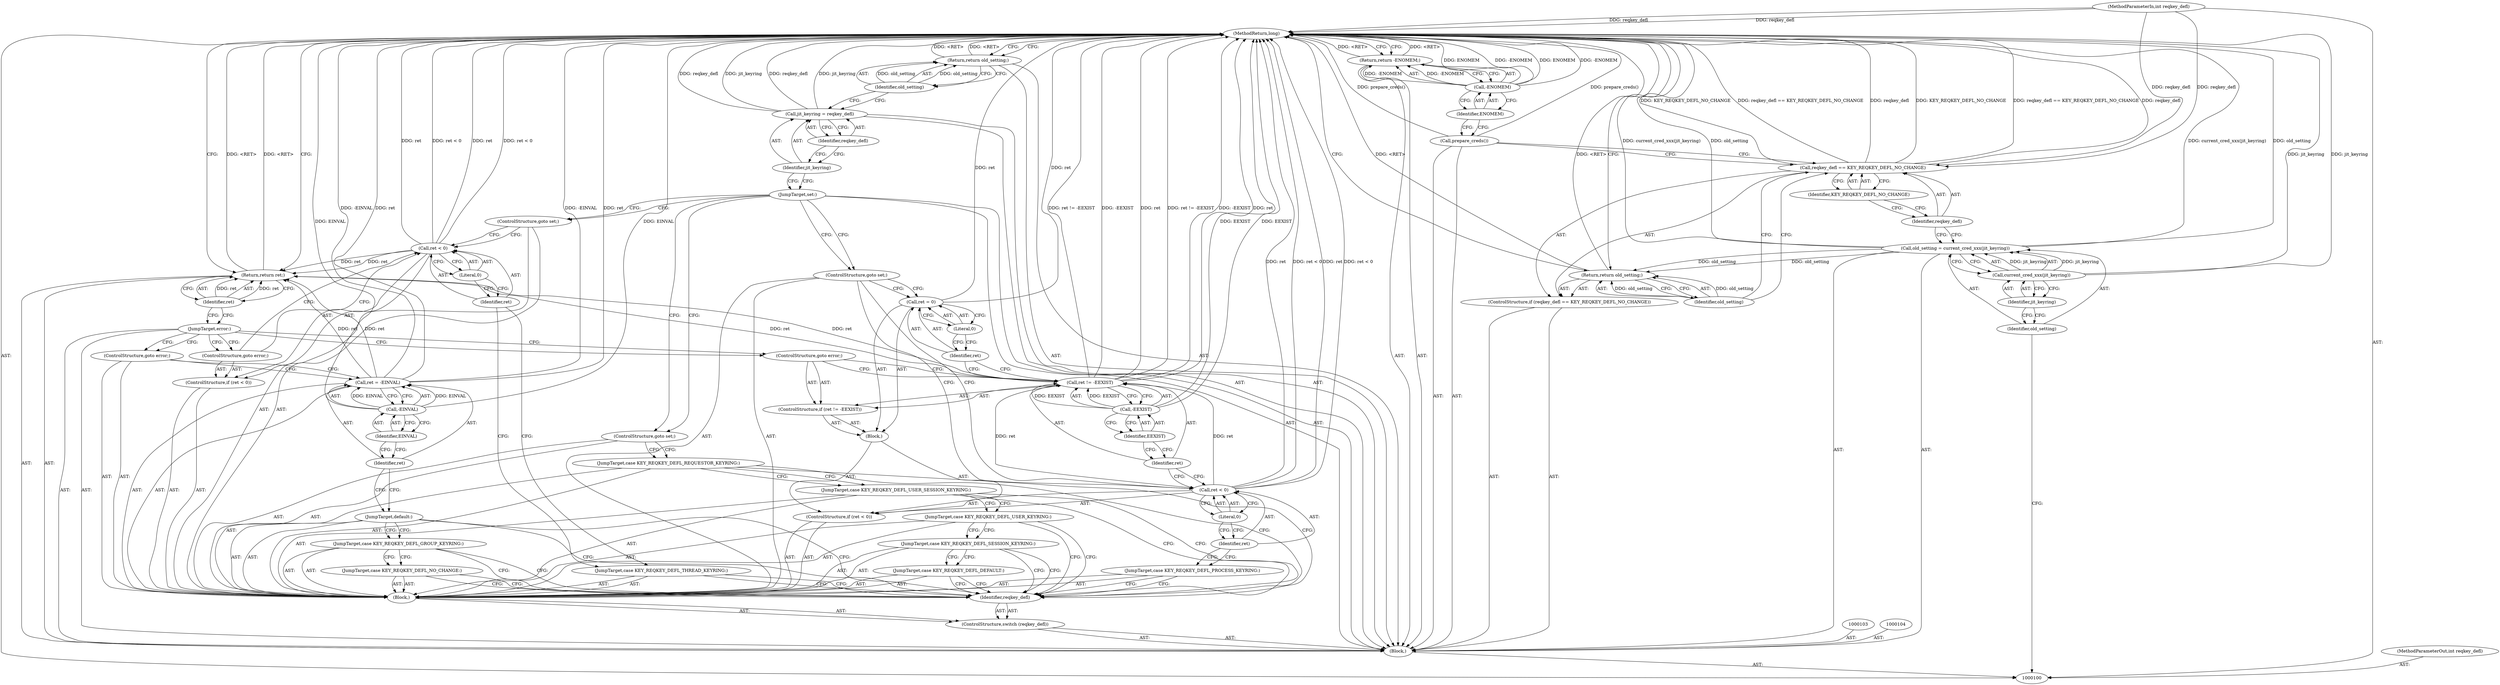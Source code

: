digraph "1_linux_c9f838d104fed6f2f61d68164712e3204bf5271b" {
"1000168" [label="(MethodReturn,long)"];
"1000101" [label="(MethodParameterIn,int reqkey_defl)"];
"1000205" [label="(MethodParameterOut,int reqkey_defl)"];
"1000115" [label="(Call,prepare_creds())"];
"1000118" [label="(Identifier,ENOMEM)"];
"1000116" [label="(Return,return -ENOMEM;)"];
"1000117" [label="(Call,-ENOMEM)"];
"1000119" [label="(ControlStructure,switch (reqkey_defl))"];
"1000121" [label="(Block,)"];
"1000120" [label="(Identifier,reqkey_defl)"];
"1000122" [label="(JumpTarget,case KEY_REQKEY_DEFL_THREAD_KEYRING:)"];
"1000126" [label="(Literal,0)"];
"1000123" [label="(ControlStructure,if (ret < 0))"];
"1000124" [label="(Call,ret < 0)"];
"1000125" [label="(Identifier,ret)"];
"1000127" [label="(ControlStructure,goto error;)"];
"1000102" [label="(Block,)"];
"1000128" [label="(ControlStructure,goto set;)"];
"1000129" [label="(JumpTarget,case KEY_REQKEY_DEFL_PROCESS_KEYRING:)"];
"1000133" [label="(Literal,0)"];
"1000134" [label="(Block,)"];
"1000130" [label="(ControlStructure,if (ret < 0))"];
"1000131" [label="(Call,ret < 0)"];
"1000132" [label="(Identifier,ret)"];
"1000138" [label="(Call,-EEXIST)"];
"1000139" [label="(Identifier,EEXIST)"];
"1000135" [label="(ControlStructure,if (ret != -EEXIST))"];
"1000136" [label="(Call,ret != -EEXIST)"];
"1000137" [label="(Identifier,ret)"];
"1000140" [label="(ControlStructure,goto error;)"];
"1000141" [label="(Call,ret = 0)"];
"1000142" [label="(Identifier,ret)"];
"1000143" [label="(Literal,0)"];
"1000144" [label="(ControlStructure,goto set;)"];
"1000145" [label="(JumpTarget,case KEY_REQKEY_DEFL_DEFAULT:)"];
"1000146" [label="(JumpTarget,case KEY_REQKEY_DEFL_SESSION_KEYRING:)"];
"1000147" [label="(JumpTarget,case KEY_REQKEY_DEFL_USER_KEYRING:)"];
"1000148" [label="(JumpTarget,case KEY_REQKEY_DEFL_USER_SESSION_KEYRING:)"];
"1000149" [label="(JumpTarget,case KEY_REQKEY_DEFL_REQUESTOR_KEYRING:)"];
"1000150" [label="(ControlStructure,goto set;)"];
"1000151" [label="(JumpTarget,case KEY_REQKEY_DEFL_NO_CHANGE:)"];
"1000152" [label="(JumpTarget,case KEY_REQKEY_DEFL_GROUP_KEYRING:)"];
"1000153" [label="(JumpTarget,default:)"];
"1000154" [label="(Call,ret = -EINVAL)"];
"1000155" [label="(Identifier,ret)"];
"1000156" [label="(Call,-EINVAL)"];
"1000157" [label="(Identifier,EINVAL)"];
"1000158" [label="(ControlStructure,goto error;)"];
"1000159" [label="(JumpTarget,set:)"];
"1000162" [label="(Identifier,reqkey_defl)"];
"1000160" [label="(Call,jit_keyring = reqkey_defl)"];
"1000161" [label="(Identifier,jit_keyring)"];
"1000163" [label="(Return,return old_setting;)"];
"1000164" [label="(Identifier,old_setting)"];
"1000165" [label="(JumpTarget,error:)"];
"1000166" [label="(Return,return ret;)"];
"1000167" [label="(Identifier,ret)"];
"1000105" [label="(Call,old_setting = current_cred_xxx(jit_keyring))"];
"1000106" [label="(Identifier,old_setting)"];
"1000107" [label="(Call,current_cred_xxx(jit_keyring))"];
"1000108" [label="(Identifier,jit_keyring)"];
"1000109" [label="(ControlStructure,if (reqkey_defl == KEY_REQKEY_DEFL_NO_CHANGE))"];
"1000112" [label="(Identifier,KEY_REQKEY_DEFL_NO_CHANGE)"];
"1000110" [label="(Call,reqkey_defl == KEY_REQKEY_DEFL_NO_CHANGE)"];
"1000111" [label="(Identifier,reqkey_defl)"];
"1000113" [label="(Return,return old_setting;)"];
"1000114" [label="(Identifier,old_setting)"];
"1000168" -> "1000100"  [label="AST: "];
"1000168" -> "1000113"  [label="CFG: "];
"1000168" -> "1000116"  [label="CFG: "];
"1000168" -> "1000163"  [label="CFG: "];
"1000168" -> "1000166"  [label="CFG: "];
"1000117" -> "1000168"  [label="DDG: -ENOMEM"];
"1000117" -> "1000168"  [label="DDG: ENOMEM"];
"1000141" -> "1000168"  [label="DDG: ret"];
"1000124" -> "1000168"  [label="DDG: ret"];
"1000124" -> "1000168"  [label="DDG: ret < 0"];
"1000107" -> "1000168"  [label="DDG: jit_keyring"];
"1000105" -> "1000168"  [label="DDG: current_cred_xxx(jit_keyring)"];
"1000105" -> "1000168"  [label="DDG: old_setting"];
"1000156" -> "1000168"  [label="DDG: EINVAL"];
"1000154" -> "1000168"  [label="DDG: ret"];
"1000154" -> "1000168"  [label="DDG: -EINVAL"];
"1000115" -> "1000168"  [label="DDG: prepare_creds()"];
"1000110" -> "1000168"  [label="DDG: KEY_REQKEY_DEFL_NO_CHANGE"];
"1000110" -> "1000168"  [label="DDG: reqkey_defl == KEY_REQKEY_DEFL_NO_CHANGE"];
"1000110" -> "1000168"  [label="DDG: reqkey_defl"];
"1000136" -> "1000168"  [label="DDG: ret != -EEXIST"];
"1000136" -> "1000168"  [label="DDG: -EEXIST"];
"1000136" -> "1000168"  [label="DDG: ret"];
"1000160" -> "1000168"  [label="DDG: reqkey_defl"];
"1000160" -> "1000168"  [label="DDG: jit_keyring"];
"1000131" -> "1000168"  [label="DDG: ret"];
"1000131" -> "1000168"  [label="DDG: ret < 0"];
"1000138" -> "1000168"  [label="DDG: EEXIST"];
"1000101" -> "1000168"  [label="DDG: reqkey_defl"];
"1000116" -> "1000168"  [label="DDG: <RET>"];
"1000166" -> "1000168"  [label="DDG: <RET>"];
"1000163" -> "1000168"  [label="DDG: <RET>"];
"1000113" -> "1000168"  [label="DDG: <RET>"];
"1000101" -> "1000100"  [label="AST: "];
"1000101" -> "1000168"  [label="DDG: reqkey_defl"];
"1000101" -> "1000110"  [label="DDG: reqkey_defl"];
"1000205" -> "1000100"  [label="AST: "];
"1000115" -> "1000102"  [label="AST: "];
"1000115" -> "1000110"  [label="CFG: "];
"1000118" -> "1000115"  [label="CFG: "];
"1000115" -> "1000168"  [label="DDG: prepare_creds()"];
"1000118" -> "1000117"  [label="AST: "];
"1000118" -> "1000115"  [label="CFG: "];
"1000117" -> "1000118"  [label="CFG: "];
"1000116" -> "1000102"  [label="AST: "];
"1000116" -> "1000117"  [label="CFG: "];
"1000117" -> "1000116"  [label="AST: "];
"1000168" -> "1000116"  [label="CFG: "];
"1000116" -> "1000168"  [label="DDG: <RET>"];
"1000117" -> "1000116"  [label="DDG: -ENOMEM"];
"1000117" -> "1000116"  [label="AST: "];
"1000117" -> "1000118"  [label="CFG: "];
"1000118" -> "1000117"  [label="AST: "];
"1000116" -> "1000117"  [label="CFG: "];
"1000117" -> "1000168"  [label="DDG: -ENOMEM"];
"1000117" -> "1000168"  [label="DDG: ENOMEM"];
"1000117" -> "1000116"  [label="DDG: -ENOMEM"];
"1000119" -> "1000102"  [label="AST: "];
"1000120" -> "1000119"  [label="AST: "];
"1000121" -> "1000119"  [label="AST: "];
"1000121" -> "1000119"  [label="AST: "];
"1000122" -> "1000121"  [label="AST: "];
"1000123" -> "1000121"  [label="AST: "];
"1000128" -> "1000121"  [label="AST: "];
"1000129" -> "1000121"  [label="AST: "];
"1000130" -> "1000121"  [label="AST: "];
"1000144" -> "1000121"  [label="AST: "];
"1000145" -> "1000121"  [label="AST: "];
"1000146" -> "1000121"  [label="AST: "];
"1000147" -> "1000121"  [label="AST: "];
"1000148" -> "1000121"  [label="AST: "];
"1000149" -> "1000121"  [label="AST: "];
"1000150" -> "1000121"  [label="AST: "];
"1000151" -> "1000121"  [label="AST: "];
"1000152" -> "1000121"  [label="AST: "];
"1000153" -> "1000121"  [label="AST: "];
"1000154" -> "1000121"  [label="AST: "];
"1000158" -> "1000121"  [label="AST: "];
"1000120" -> "1000119"  [label="AST: "];
"1000122" -> "1000120"  [label="CFG: "];
"1000129" -> "1000120"  [label="CFG: "];
"1000145" -> "1000120"  [label="CFG: "];
"1000146" -> "1000120"  [label="CFG: "];
"1000147" -> "1000120"  [label="CFG: "];
"1000148" -> "1000120"  [label="CFG: "];
"1000149" -> "1000120"  [label="CFG: "];
"1000151" -> "1000120"  [label="CFG: "];
"1000152" -> "1000120"  [label="CFG: "];
"1000153" -> "1000120"  [label="CFG: "];
"1000122" -> "1000121"  [label="AST: "];
"1000122" -> "1000120"  [label="CFG: "];
"1000125" -> "1000122"  [label="CFG: "];
"1000126" -> "1000124"  [label="AST: "];
"1000126" -> "1000125"  [label="CFG: "];
"1000124" -> "1000126"  [label="CFG: "];
"1000123" -> "1000121"  [label="AST: "];
"1000124" -> "1000123"  [label="AST: "];
"1000127" -> "1000123"  [label="AST: "];
"1000124" -> "1000123"  [label="AST: "];
"1000124" -> "1000126"  [label="CFG: "];
"1000125" -> "1000124"  [label="AST: "];
"1000126" -> "1000124"  [label="AST: "];
"1000127" -> "1000124"  [label="CFG: "];
"1000128" -> "1000124"  [label="CFG: "];
"1000124" -> "1000168"  [label="DDG: ret"];
"1000124" -> "1000168"  [label="DDG: ret < 0"];
"1000124" -> "1000166"  [label="DDG: ret"];
"1000125" -> "1000124"  [label="AST: "];
"1000125" -> "1000122"  [label="CFG: "];
"1000126" -> "1000125"  [label="CFG: "];
"1000127" -> "1000123"  [label="AST: "];
"1000127" -> "1000124"  [label="CFG: "];
"1000165" -> "1000127"  [label="CFG: "];
"1000102" -> "1000100"  [label="AST: "];
"1000103" -> "1000102"  [label="AST: "];
"1000104" -> "1000102"  [label="AST: "];
"1000105" -> "1000102"  [label="AST: "];
"1000109" -> "1000102"  [label="AST: "];
"1000115" -> "1000102"  [label="AST: "];
"1000116" -> "1000102"  [label="AST: "];
"1000119" -> "1000102"  [label="AST: "];
"1000159" -> "1000102"  [label="AST: "];
"1000160" -> "1000102"  [label="AST: "];
"1000163" -> "1000102"  [label="AST: "];
"1000165" -> "1000102"  [label="AST: "];
"1000166" -> "1000102"  [label="AST: "];
"1000128" -> "1000121"  [label="AST: "];
"1000128" -> "1000124"  [label="CFG: "];
"1000159" -> "1000128"  [label="CFG: "];
"1000129" -> "1000121"  [label="AST: "];
"1000129" -> "1000120"  [label="CFG: "];
"1000132" -> "1000129"  [label="CFG: "];
"1000133" -> "1000131"  [label="AST: "];
"1000133" -> "1000132"  [label="CFG: "];
"1000131" -> "1000133"  [label="CFG: "];
"1000134" -> "1000130"  [label="AST: "];
"1000135" -> "1000134"  [label="AST: "];
"1000141" -> "1000134"  [label="AST: "];
"1000130" -> "1000121"  [label="AST: "];
"1000131" -> "1000130"  [label="AST: "];
"1000134" -> "1000130"  [label="AST: "];
"1000131" -> "1000130"  [label="AST: "];
"1000131" -> "1000133"  [label="CFG: "];
"1000132" -> "1000131"  [label="AST: "];
"1000133" -> "1000131"  [label="AST: "];
"1000137" -> "1000131"  [label="CFG: "];
"1000144" -> "1000131"  [label="CFG: "];
"1000131" -> "1000168"  [label="DDG: ret"];
"1000131" -> "1000168"  [label="DDG: ret < 0"];
"1000131" -> "1000136"  [label="DDG: ret"];
"1000132" -> "1000131"  [label="AST: "];
"1000132" -> "1000129"  [label="CFG: "];
"1000133" -> "1000132"  [label="CFG: "];
"1000138" -> "1000136"  [label="AST: "];
"1000138" -> "1000139"  [label="CFG: "];
"1000139" -> "1000138"  [label="AST: "];
"1000136" -> "1000138"  [label="CFG: "];
"1000138" -> "1000168"  [label="DDG: EEXIST"];
"1000138" -> "1000136"  [label="DDG: EEXIST"];
"1000139" -> "1000138"  [label="AST: "];
"1000139" -> "1000137"  [label="CFG: "];
"1000138" -> "1000139"  [label="CFG: "];
"1000135" -> "1000134"  [label="AST: "];
"1000136" -> "1000135"  [label="AST: "];
"1000140" -> "1000135"  [label="AST: "];
"1000136" -> "1000135"  [label="AST: "];
"1000136" -> "1000138"  [label="CFG: "];
"1000137" -> "1000136"  [label="AST: "];
"1000138" -> "1000136"  [label="AST: "];
"1000140" -> "1000136"  [label="CFG: "];
"1000142" -> "1000136"  [label="CFG: "];
"1000136" -> "1000168"  [label="DDG: ret != -EEXIST"];
"1000136" -> "1000168"  [label="DDG: -EEXIST"];
"1000136" -> "1000168"  [label="DDG: ret"];
"1000131" -> "1000136"  [label="DDG: ret"];
"1000138" -> "1000136"  [label="DDG: EEXIST"];
"1000136" -> "1000166"  [label="DDG: ret"];
"1000137" -> "1000136"  [label="AST: "];
"1000137" -> "1000131"  [label="CFG: "];
"1000139" -> "1000137"  [label="CFG: "];
"1000140" -> "1000135"  [label="AST: "];
"1000140" -> "1000136"  [label="CFG: "];
"1000165" -> "1000140"  [label="CFG: "];
"1000141" -> "1000134"  [label="AST: "];
"1000141" -> "1000143"  [label="CFG: "];
"1000142" -> "1000141"  [label="AST: "];
"1000143" -> "1000141"  [label="AST: "];
"1000144" -> "1000141"  [label="CFG: "];
"1000141" -> "1000168"  [label="DDG: ret"];
"1000142" -> "1000141"  [label="AST: "];
"1000142" -> "1000136"  [label="CFG: "];
"1000143" -> "1000142"  [label="CFG: "];
"1000143" -> "1000141"  [label="AST: "];
"1000143" -> "1000142"  [label="CFG: "];
"1000141" -> "1000143"  [label="CFG: "];
"1000144" -> "1000121"  [label="AST: "];
"1000144" -> "1000141"  [label="CFG: "];
"1000144" -> "1000131"  [label="CFG: "];
"1000159" -> "1000144"  [label="CFG: "];
"1000145" -> "1000121"  [label="AST: "];
"1000145" -> "1000120"  [label="CFG: "];
"1000146" -> "1000145"  [label="CFG: "];
"1000146" -> "1000121"  [label="AST: "];
"1000146" -> "1000120"  [label="CFG: "];
"1000146" -> "1000145"  [label="CFG: "];
"1000147" -> "1000146"  [label="CFG: "];
"1000147" -> "1000121"  [label="AST: "];
"1000147" -> "1000120"  [label="CFG: "];
"1000147" -> "1000146"  [label="CFG: "];
"1000148" -> "1000147"  [label="CFG: "];
"1000148" -> "1000121"  [label="AST: "];
"1000148" -> "1000120"  [label="CFG: "];
"1000148" -> "1000147"  [label="CFG: "];
"1000149" -> "1000148"  [label="CFG: "];
"1000149" -> "1000121"  [label="AST: "];
"1000149" -> "1000120"  [label="CFG: "];
"1000149" -> "1000148"  [label="CFG: "];
"1000150" -> "1000149"  [label="CFG: "];
"1000150" -> "1000121"  [label="AST: "];
"1000150" -> "1000149"  [label="CFG: "];
"1000159" -> "1000150"  [label="CFG: "];
"1000151" -> "1000121"  [label="AST: "];
"1000151" -> "1000120"  [label="CFG: "];
"1000152" -> "1000151"  [label="CFG: "];
"1000152" -> "1000121"  [label="AST: "];
"1000152" -> "1000120"  [label="CFG: "];
"1000152" -> "1000151"  [label="CFG: "];
"1000153" -> "1000152"  [label="CFG: "];
"1000153" -> "1000121"  [label="AST: "];
"1000153" -> "1000120"  [label="CFG: "];
"1000153" -> "1000152"  [label="CFG: "];
"1000155" -> "1000153"  [label="CFG: "];
"1000154" -> "1000121"  [label="AST: "];
"1000154" -> "1000156"  [label="CFG: "];
"1000155" -> "1000154"  [label="AST: "];
"1000156" -> "1000154"  [label="AST: "];
"1000158" -> "1000154"  [label="CFG: "];
"1000154" -> "1000168"  [label="DDG: ret"];
"1000154" -> "1000168"  [label="DDG: -EINVAL"];
"1000156" -> "1000154"  [label="DDG: EINVAL"];
"1000154" -> "1000166"  [label="DDG: ret"];
"1000155" -> "1000154"  [label="AST: "];
"1000155" -> "1000153"  [label="CFG: "];
"1000157" -> "1000155"  [label="CFG: "];
"1000156" -> "1000154"  [label="AST: "];
"1000156" -> "1000157"  [label="CFG: "];
"1000157" -> "1000156"  [label="AST: "];
"1000154" -> "1000156"  [label="CFG: "];
"1000156" -> "1000168"  [label="DDG: EINVAL"];
"1000156" -> "1000154"  [label="DDG: EINVAL"];
"1000157" -> "1000156"  [label="AST: "];
"1000157" -> "1000155"  [label="CFG: "];
"1000156" -> "1000157"  [label="CFG: "];
"1000158" -> "1000121"  [label="AST: "];
"1000158" -> "1000154"  [label="CFG: "];
"1000165" -> "1000158"  [label="CFG: "];
"1000159" -> "1000102"  [label="AST: "];
"1000159" -> "1000128"  [label="CFG: "];
"1000159" -> "1000144"  [label="CFG: "];
"1000159" -> "1000150"  [label="CFG: "];
"1000161" -> "1000159"  [label="CFG: "];
"1000162" -> "1000160"  [label="AST: "];
"1000162" -> "1000161"  [label="CFG: "];
"1000160" -> "1000162"  [label="CFG: "];
"1000160" -> "1000102"  [label="AST: "];
"1000160" -> "1000162"  [label="CFG: "];
"1000161" -> "1000160"  [label="AST: "];
"1000162" -> "1000160"  [label="AST: "];
"1000164" -> "1000160"  [label="CFG: "];
"1000160" -> "1000168"  [label="DDG: reqkey_defl"];
"1000160" -> "1000168"  [label="DDG: jit_keyring"];
"1000161" -> "1000160"  [label="AST: "];
"1000161" -> "1000159"  [label="CFG: "];
"1000162" -> "1000161"  [label="CFG: "];
"1000163" -> "1000102"  [label="AST: "];
"1000163" -> "1000164"  [label="CFG: "];
"1000164" -> "1000163"  [label="AST: "];
"1000168" -> "1000163"  [label="CFG: "];
"1000163" -> "1000168"  [label="DDG: <RET>"];
"1000164" -> "1000163"  [label="DDG: old_setting"];
"1000164" -> "1000163"  [label="AST: "];
"1000164" -> "1000160"  [label="CFG: "];
"1000163" -> "1000164"  [label="CFG: "];
"1000164" -> "1000163"  [label="DDG: old_setting"];
"1000165" -> "1000102"  [label="AST: "];
"1000165" -> "1000127"  [label="CFG: "];
"1000165" -> "1000140"  [label="CFG: "];
"1000165" -> "1000158"  [label="CFG: "];
"1000167" -> "1000165"  [label="CFG: "];
"1000166" -> "1000102"  [label="AST: "];
"1000166" -> "1000167"  [label="CFG: "];
"1000167" -> "1000166"  [label="AST: "];
"1000168" -> "1000166"  [label="CFG: "];
"1000166" -> "1000168"  [label="DDG: <RET>"];
"1000167" -> "1000166"  [label="DDG: ret"];
"1000124" -> "1000166"  [label="DDG: ret"];
"1000154" -> "1000166"  [label="DDG: ret"];
"1000136" -> "1000166"  [label="DDG: ret"];
"1000167" -> "1000166"  [label="AST: "];
"1000167" -> "1000165"  [label="CFG: "];
"1000166" -> "1000167"  [label="CFG: "];
"1000167" -> "1000166"  [label="DDG: ret"];
"1000105" -> "1000102"  [label="AST: "];
"1000105" -> "1000107"  [label="CFG: "];
"1000106" -> "1000105"  [label="AST: "];
"1000107" -> "1000105"  [label="AST: "];
"1000111" -> "1000105"  [label="CFG: "];
"1000105" -> "1000168"  [label="DDG: current_cred_xxx(jit_keyring)"];
"1000105" -> "1000168"  [label="DDG: old_setting"];
"1000107" -> "1000105"  [label="DDG: jit_keyring"];
"1000105" -> "1000113"  [label="DDG: old_setting"];
"1000106" -> "1000105"  [label="AST: "];
"1000106" -> "1000100"  [label="CFG: "];
"1000108" -> "1000106"  [label="CFG: "];
"1000107" -> "1000105"  [label="AST: "];
"1000107" -> "1000108"  [label="CFG: "];
"1000108" -> "1000107"  [label="AST: "];
"1000105" -> "1000107"  [label="CFG: "];
"1000107" -> "1000168"  [label="DDG: jit_keyring"];
"1000107" -> "1000105"  [label="DDG: jit_keyring"];
"1000108" -> "1000107"  [label="AST: "];
"1000108" -> "1000106"  [label="CFG: "];
"1000107" -> "1000108"  [label="CFG: "];
"1000109" -> "1000102"  [label="AST: "];
"1000110" -> "1000109"  [label="AST: "];
"1000113" -> "1000109"  [label="AST: "];
"1000112" -> "1000110"  [label="AST: "];
"1000112" -> "1000111"  [label="CFG: "];
"1000110" -> "1000112"  [label="CFG: "];
"1000110" -> "1000109"  [label="AST: "];
"1000110" -> "1000112"  [label="CFG: "];
"1000111" -> "1000110"  [label="AST: "];
"1000112" -> "1000110"  [label="AST: "];
"1000114" -> "1000110"  [label="CFG: "];
"1000115" -> "1000110"  [label="CFG: "];
"1000110" -> "1000168"  [label="DDG: KEY_REQKEY_DEFL_NO_CHANGE"];
"1000110" -> "1000168"  [label="DDG: reqkey_defl == KEY_REQKEY_DEFL_NO_CHANGE"];
"1000110" -> "1000168"  [label="DDG: reqkey_defl"];
"1000101" -> "1000110"  [label="DDG: reqkey_defl"];
"1000111" -> "1000110"  [label="AST: "];
"1000111" -> "1000105"  [label="CFG: "];
"1000112" -> "1000111"  [label="CFG: "];
"1000113" -> "1000109"  [label="AST: "];
"1000113" -> "1000114"  [label="CFG: "];
"1000114" -> "1000113"  [label="AST: "];
"1000168" -> "1000113"  [label="CFG: "];
"1000113" -> "1000168"  [label="DDG: <RET>"];
"1000114" -> "1000113"  [label="DDG: old_setting"];
"1000105" -> "1000113"  [label="DDG: old_setting"];
"1000114" -> "1000113"  [label="AST: "];
"1000114" -> "1000110"  [label="CFG: "];
"1000113" -> "1000114"  [label="CFG: "];
"1000114" -> "1000113"  [label="DDG: old_setting"];
}
